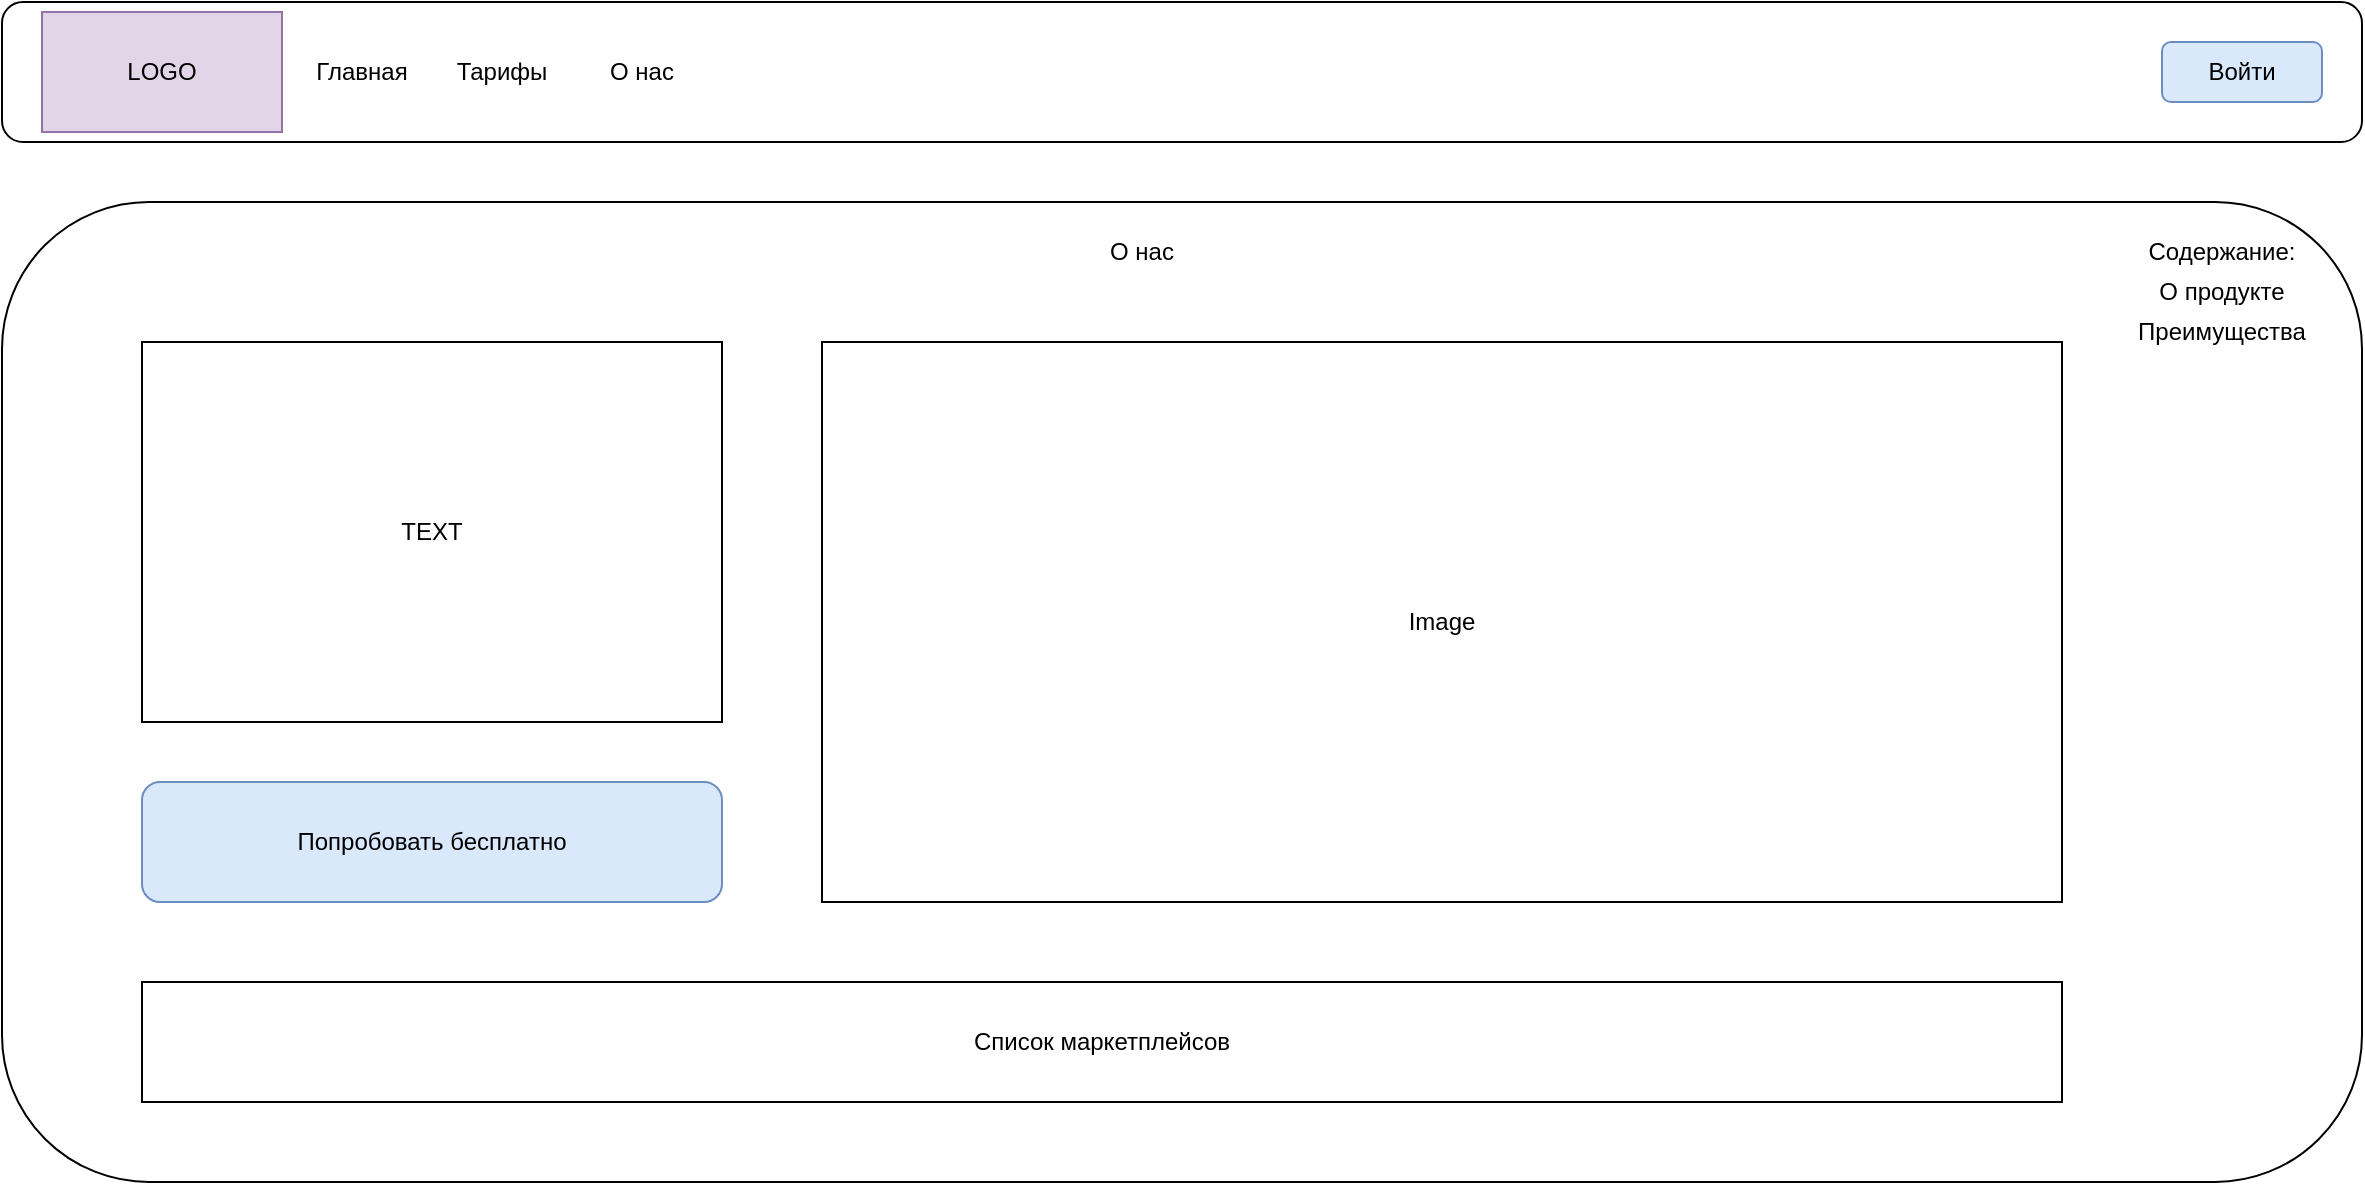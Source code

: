 <mxfile version="20.8.10" type="github">
  <diagram name="Page-1" id="c9db0220-8083-56f3-ca83-edcdcd058819">
    <mxGraphModel dx="1656" dy="971" grid="1" gridSize="10" guides="1" tooltips="1" connect="1" arrows="1" fold="1" page="1" pageScale="1.5" pageWidth="826" pageHeight="1169" background="none" math="0" shadow="0">
      <root>
        <mxCell id="0" style=";html=1;" />
        <mxCell id="1" style=";html=1;" parent="0" />
        <mxCell id="fKOs3yC2SFP3aYwA85Mx-1" value="" style="rounded=1;whiteSpace=wrap;html=1;" parent="1" vertex="1">
          <mxGeometry x="30" y="20" width="1180" height="70" as="geometry" />
        </mxCell>
        <mxCell id="fKOs3yC2SFP3aYwA85Mx-2" value="LOGO" style="rounded=0;whiteSpace=wrap;html=1;fillColor=#e1d5e7;strokeColor=#9673a6;shadow=0;gradientColor=none;" parent="1" vertex="1">
          <mxGeometry x="50" y="25" width="120" height="60" as="geometry" />
        </mxCell>
        <mxCell id="fKOs3yC2SFP3aYwA85Mx-3" value="Главная" style="text;html=1;strokeColor=none;fillColor=none;align=center;verticalAlign=middle;whiteSpace=wrap;rounded=0;shadow=0;" parent="1" vertex="1">
          <mxGeometry x="180" y="40" width="60" height="30" as="geometry" />
        </mxCell>
        <mxCell id="fKOs3yC2SFP3aYwA85Mx-4" value="Тарифы" style="text;html=1;strokeColor=none;fillColor=none;align=center;verticalAlign=middle;whiteSpace=wrap;rounded=0;shadow=0;" parent="1" vertex="1">
          <mxGeometry x="250" y="40" width="60" height="30" as="geometry" />
        </mxCell>
        <mxCell id="fKOs3yC2SFP3aYwA85Mx-5" value="О нас" style="text;html=1;strokeColor=none;fillColor=none;align=center;verticalAlign=middle;whiteSpace=wrap;rounded=0;shadow=0;" parent="1" vertex="1">
          <mxGeometry x="320" y="40" width="60" height="30" as="geometry" />
        </mxCell>
        <mxCell id="fKOs3yC2SFP3aYwA85Mx-7" value="Войти" style="rounded=1;whiteSpace=wrap;html=1;shadow=0;fillColor=#dae8fc;strokeColor=#6c8ebf;" parent="1" vertex="1">
          <mxGeometry x="1110" y="40" width="80" height="30" as="geometry" />
        </mxCell>
        <mxCell id="MvhA6kHYBOL05yr8-ego-1" value="" style="rounded=1;whiteSpace=wrap;html=1;" vertex="1" parent="1">
          <mxGeometry x="30" y="120" width="1180" height="490" as="geometry" />
        </mxCell>
        <mxCell id="MvhA6kHYBOL05yr8-ego-2" value="О нас" style="text;html=1;strokeColor=none;fillColor=none;align=center;verticalAlign=middle;whiteSpace=wrap;rounded=0;" vertex="1" parent="1">
          <mxGeometry x="570" y="130" width="60" height="30" as="geometry" />
        </mxCell>
        <mxCell id="MvhA6kHYBOL05yr8-ego-3" value="Содержание:" style="text;html=1;strokeColor=none;fillColor=none;align=center;verticalAlign=middle;whiteSpace=wrap;rounded=0;" vertex="1" parent="1">
          <mxGeometry x="1090" y="130" width="100" height="30" as="geometry" />
        </mxCell>
        <mxCell id="MvhA6kHYBOL05yr8-ego-4" value="О продукте" style="text;html=1;strokeColor=none;fillColor=none;align=center;verticalAlign=middle;whiteSpace=wrap;rounded=0;" vertex="1" parent="1">
          <mxGeometry x="1090" y="150" width="100" height="30" as="geometry" />
        </mxCell>
        <mxCell id="MvhA6kHYBOL05yr8-ego-5" value="Преимущества" style="text;html=1;strokeColor=none;fillColor=none;align=center;verticalAlign=middle;whiteSpace=wrap;rounded=0;" vertex="1" parent="1">
          <mxGeometry x="1090" y="170" width="100" height="30" as="geometry" />
        </mxCell>
        <mxCell id="MvhA6kHYBOL05yr8-ego-6" value="Попробовать бесплатно" style="rounded=1;whiteSpace=wrap;html=1;shadow=0;fillColor=#dae8fc;strokeColor=#6c8ebf;" vertex="1" parent="1">
          <mxGeometry x="100" y="410" width="290" height="60" as="geometry" />
        </mxCell>
        <mxCell id="MvhA6kHYBOL05yr8-ego-7" value="TEXT" style="rounded=0;whiteSpace=wrap;html=1;" vertex="1" parent="1">
          <mxGeometry x="100" y="190" width="290" height="190" as="geometry" />
        </mxCell>
        <mxCell id="MvhA6kHYBOL05yr8-ego-8" value="Image" style="rounded=0;whiteSpace=wrap;html=1;" vertex="1" parent="1">
          <mxGeometry x="440" y="190" width="620" height="280" as="geometry" />
        </mxCell>
        <mxCell id="MvhA6kHYBOL05yr8-ego-9" value="Список маркетплейсов" style="rounded=0;whiteSpace=wrap;html=1;" vertex="1" parent="1">
          <mxGeometry x="100" y="510" width="960" height="60" as="geometry" />
        </mxCell>
      </root>
    </mxGraphModel>
  </diagram>
</mxfile>
